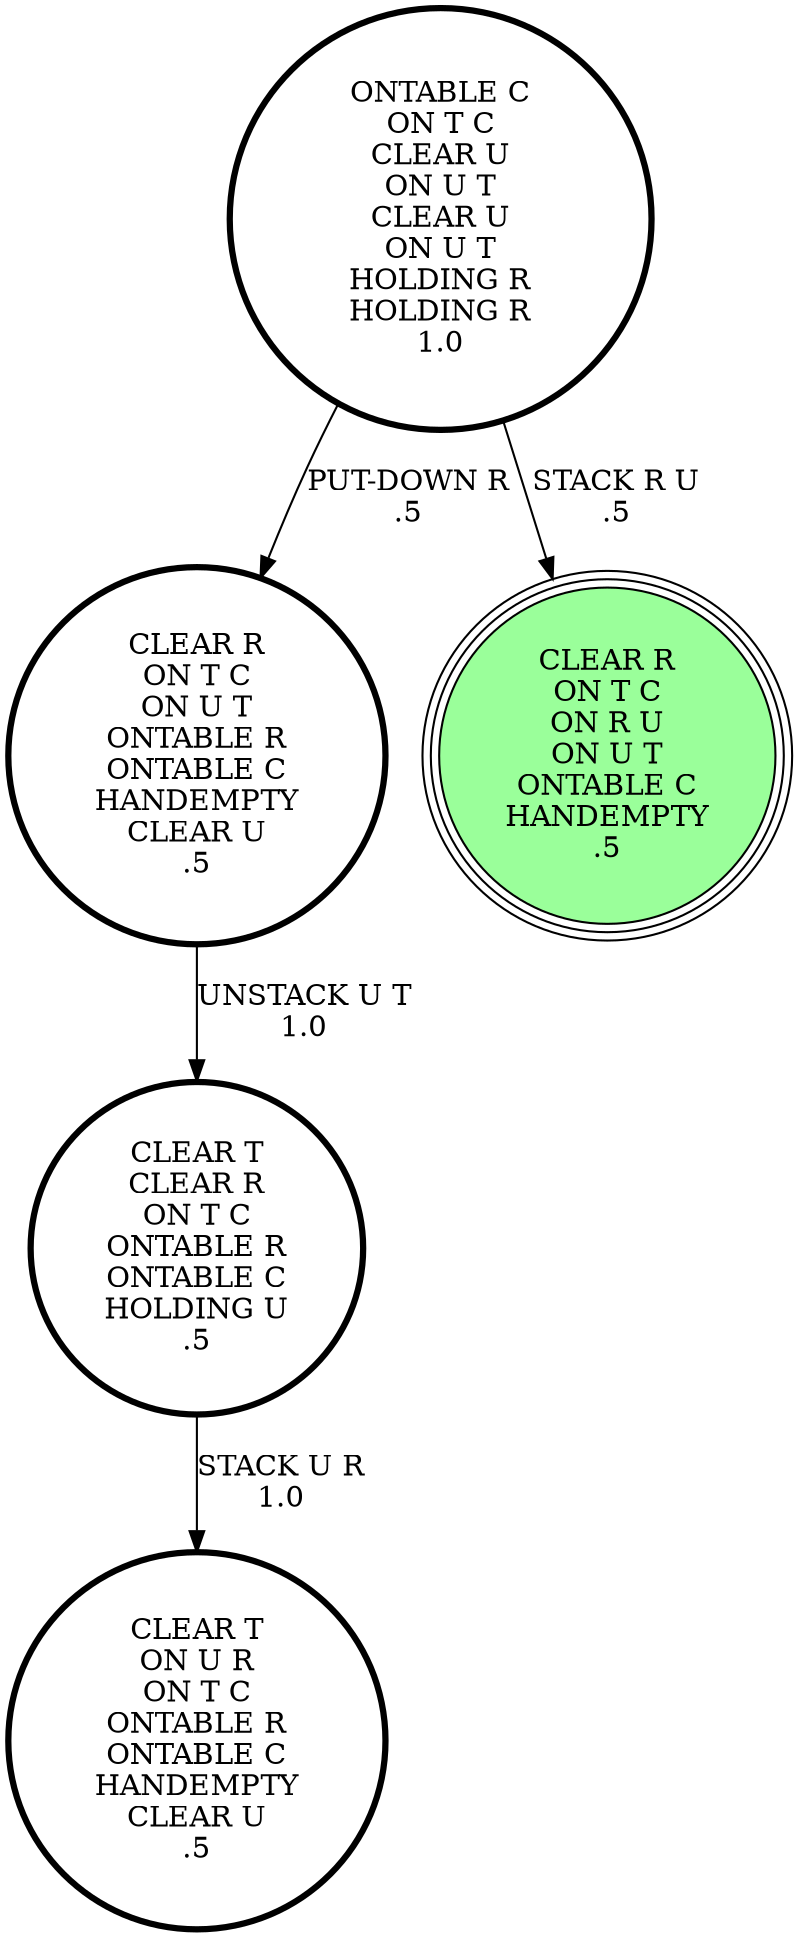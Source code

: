 digraph {
"CLEAR R\nON T C\nON U T\nONTABLE R\nONTABLE C\nHANDEMPTY\nCLEAR U\n.5\n" -> "CLEAR T\nCLEAR R\nON T C\nONTABLE R\nONTABLE C\nHOLDING U\n.5\n"[label="UNSTACK U T\n1.0\n"];
"ONTABLE C\nON T C\nCLEAR U\nON U T\nCLEAR U\nON U T\nHOLDING R\nHOLDING R\n1.0\n" -> "CLEAR R\nON T C\nON U T\nONTABLE R\nONTABLE C\nHANDEMPTY\nCLEAR U\n.5\n"[label="PUT-DOWN R\n.5\n"];
"ONTABLE C\nON T C\nCLEAR U\nON U T\nCLEAR U\nON U T\nHOLDING R\nHOLDING R\n1.0\n" -> "CLEAR R\nON T C\nON R U\nON U T\nONTABLE C\nHANDEMPTY\n.5\n"[label="STACK R U\n.5\n"];
"CLEAR T\nCLEAR R\nON T C\nONTABLE R\nONTABLE C\nHOLDING U\n.5\n" -> "CLEAR T\nON U R\nON T C\nONTABLE R\nONTABLE C\nHANDEMPTY\nCLEAR U\n.5\n"[label="STACK U R\n1.0\n"];
"CLEAR R\nON T C\nON R U\nON U T\nONTABLE C\nHANDEMPTY\n.5\n" [shape=circle, style=filled, fillcolor=palegreen1, peripheries=3];
"CLEAR T\nON U R\nON T C\nONTABLE R\nONTABLE C\nHANDEMPTY\nCLEAR U\n.5\n" [shape=circle, penwidth=3];
"CLEAR T\nCLEAR R\nON T C\nONTABLE R\nONTABLE C\nHOLDING U\n.5\n" [shape=circle, penwidth=3];
"CLEAR R\nON T C\nON R U\nON U T\nONTABLE C\nHANDEMPTY\n.5\n" [shape=circle, style=filled, fillcolor=palegreen1, peripheries=3];
"CLEAR T\nON U R\nON T C\nONTABLE R\nONTABLE C\nHANDEMPTY\nCLEAR U\n.5\n" [shape=circle, penwidth=3];
"ONTABLE C\nON T C\nCLEAR U\nON U T\nCLEAR U\nON U T\nHOLDING R\nHOLDING R\n1.0\n" [shape=circle, penwidth=3];
"CLEAR R\nON T C\nON U T\nONTABLE R\nONTABLE C\nHANDEMPTY\nCLEAR U\n.5\n" [shape=circle, penwidth=3];
}

